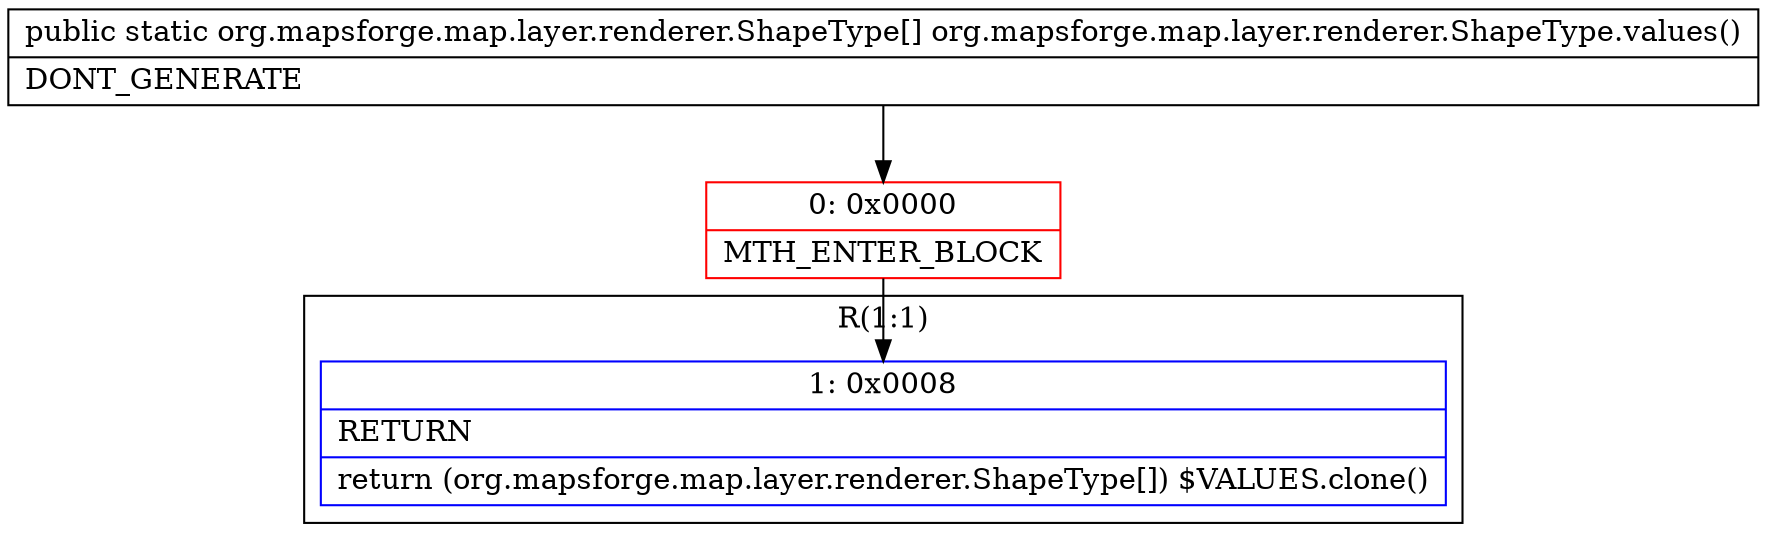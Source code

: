 digraph "CFG fororg.mapsforge.map.layer.renderer.ShapeType.values()[Lorg\/mapsforge\/map\/layer\/renderer\/ShapeType;" {
subgraph cluster_Region_2005728682 {
label = "R(1:1)";
node [shape=record,color=blue];
Node_1 [shape=record,label="{1\:\ 0x0008|RETURN\l|return (org.mapsforge.map.layer.renderer.ShapeType[]) $VALUES.clone()\l}"];
}
Node_0 [shape=record,color=red,label="{0\:\ 0x0000|MTH_ENTER_BLOCK\l}"];
MethodNode[shape=record,label="{public static org.mapsforge.map.layer.renderer.ShapeType[] org.mapsforge.map.layer.renderer.ShapeType.values()  | DONT_GENERATE\l}"];
MethodNode -> Node_0;
Node_0 -> Node_1;
}

